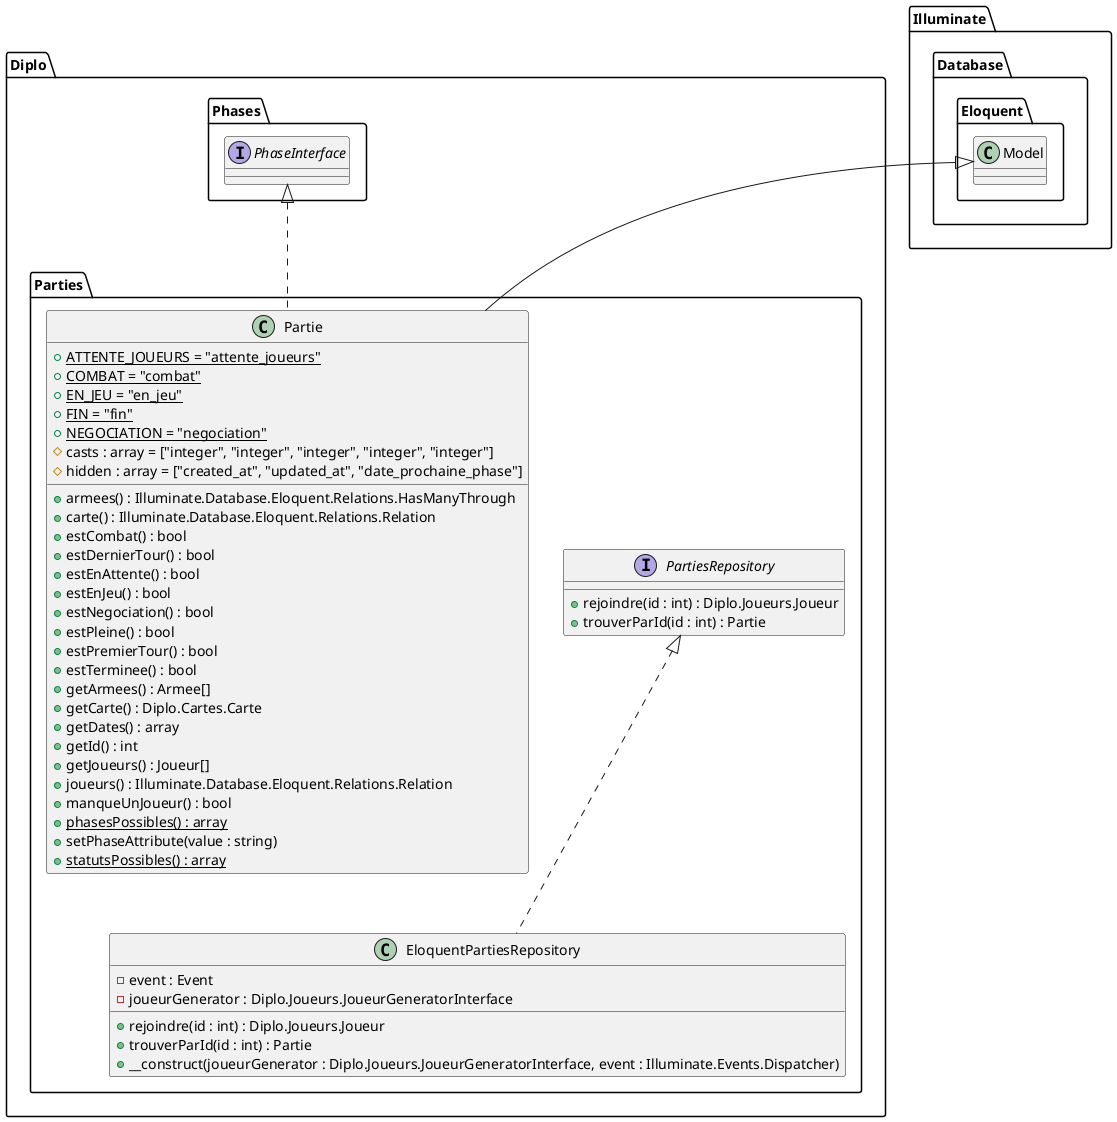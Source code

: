 @startuml
interface Diplo.Parties.PartiesRepository {
    +rejoindre(id : int) : Diplo.Joueurs.Joueur
    +trouverParId(id : int) : Partie
}
class Diplo.Parties.Partie {
    +{static}ATTENTE_JOUEURS = "attente_joueurs"
    +{static}COMBAT = "combat"
    +{static}EN_JEU = "en_jeu"
    +{static}FIN = "fin"
    +{static}NEGOCIATION = "negociation"
    #casts : array = ["integer", "integer", "integer", "integer", "integer"]
    #hidden : array = ["created_at", "updated_at", "date_prochaine_phase"]
    +armees() : Illuminate.Database.Eloquent.Relations.HasManyThrough
    +carte() : Illuminate.Database.Eloquent.Relations.Relation
    +estCombat() : bool
    +estDernierTour() : bool
    +estEnAttente() : bool
    +estEnJeu() : bool
    +estNegociation() : bool
    +estPleine() : bool
    +estPremierTour() : bool
    +estTerminee() : bool
    +getArmees() : Armee[]
    +getCarte() : Diplo.Cartes.Carte
    +getDates() : array
    +getId() : int
    +getJoueurs() : Joueur[]
    +joueurs() : Illuminate.Database.Eloquent.Relations.Relation
    +manqueUnJoueur() : bool
    +{static}phasesPossibles() : array
    +setPhaseAttribute(value : string)
    +{static}statutsPossibles() : array
}
class Diplo.Parties.Partie extends Illuminate.Database.Eloquent.Model
class Diplo.Parties.Partie implements Diplo.Phases.PhaseInterface
class Diplo.Parties.EloquentPartiesRepository {
    -event : Event
    -joueurGenerator : Diplo.Joueurs.JoueurGeneratorInterface
    +rejoindre(id : int) : Diplo.Joueurs.Joueur
    +trouverParId(id : int) : Partie
    +__construct(joueurGenerator : Diplo.Joueurs.JoueurGeneratorInterface, event : Illuminate.Events.Dispatcher)
}
class Diplo.Parties.EloquentPartiesRepository implements Diplo.Parties.PartiesRepository
@enduml
